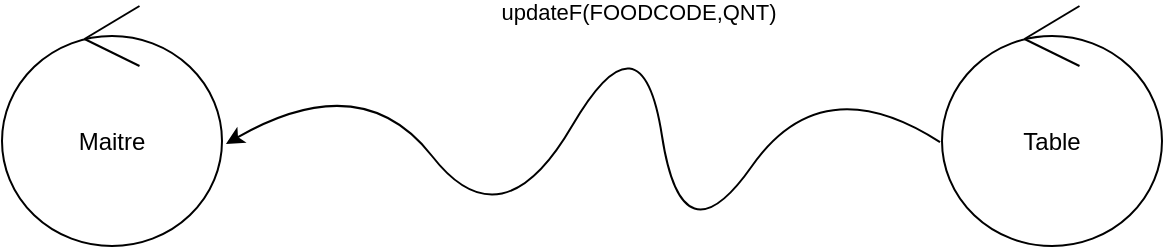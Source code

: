 <mxfile version="11.3.0" type="device" pages="1"><diagram id="IgyYcMWAe3VHLaUmUJ2q" name="Page-1"><mxGraphModel dx="854" dy="504" grid="1" gridSize="10" guides="1" tooltips="1" connect="1" arrows="1" fold="1" page="1" pageScale="1" pageWidth="827" pageHeight="1169" math="0" shadow="0"><root><mxCell id="0"/><mxCell id="1" parent="0"/><mxCell id="NAuisy7C6ZmOGFXFFF-O-1" value="Maitre" style="ellipse;shape=umlControl;whiteSpace=wrap;html=1;" parent="1" vertex="1"><mxGeometry x="130" y="210" width="110" height="120" as="geometry"/></mxCell><mxCell id="NAuisy7C6ZmOGFXFFF-O-2" value="Table" style="ellipse;shape=umlControl;whiteSpace=wrap;html=1;" parent="1" vertex="1"><mxGeometry x="600" y="210" width="110" height="120" as="geometry"/></mxCell><mxCell id="NAuisy7C6ZmOGFXFFF-O-3" value="updateF(FOODCODE,QNT)" style="curved=1;endArrow=classic;html=1;exitX=-0.009;exitY=0.567;exitDx=0;exitDy=0;exitPerimeter=0;entryX=1.018;entryY=0.575;entryDx=0;entryDy=0;entryPerimeter=0;" parent="1" source="NAuisy7C6ZmOGFXFFF-O-2" target="NAuisy7C6ZmOGFXFFF-O-1" edge="1"><mxGeometry width="50" height="50" relative="1" as="geometry"><mxPoint x="380" y="400" as="sourcePoint"/><mxPoint x="430" y="350" as="targetPoint"/><Array as="points"><mxPoint x="540" y="240"/><mxPoint x="470" y="340"/><mxPoint x="450" y="210"/><mxPoint x="380" y="330"/><mxPoint x="310" y="240"/></Array></mxGeometry></mxCell></root></mxGraphModel></diagram></mxfile>